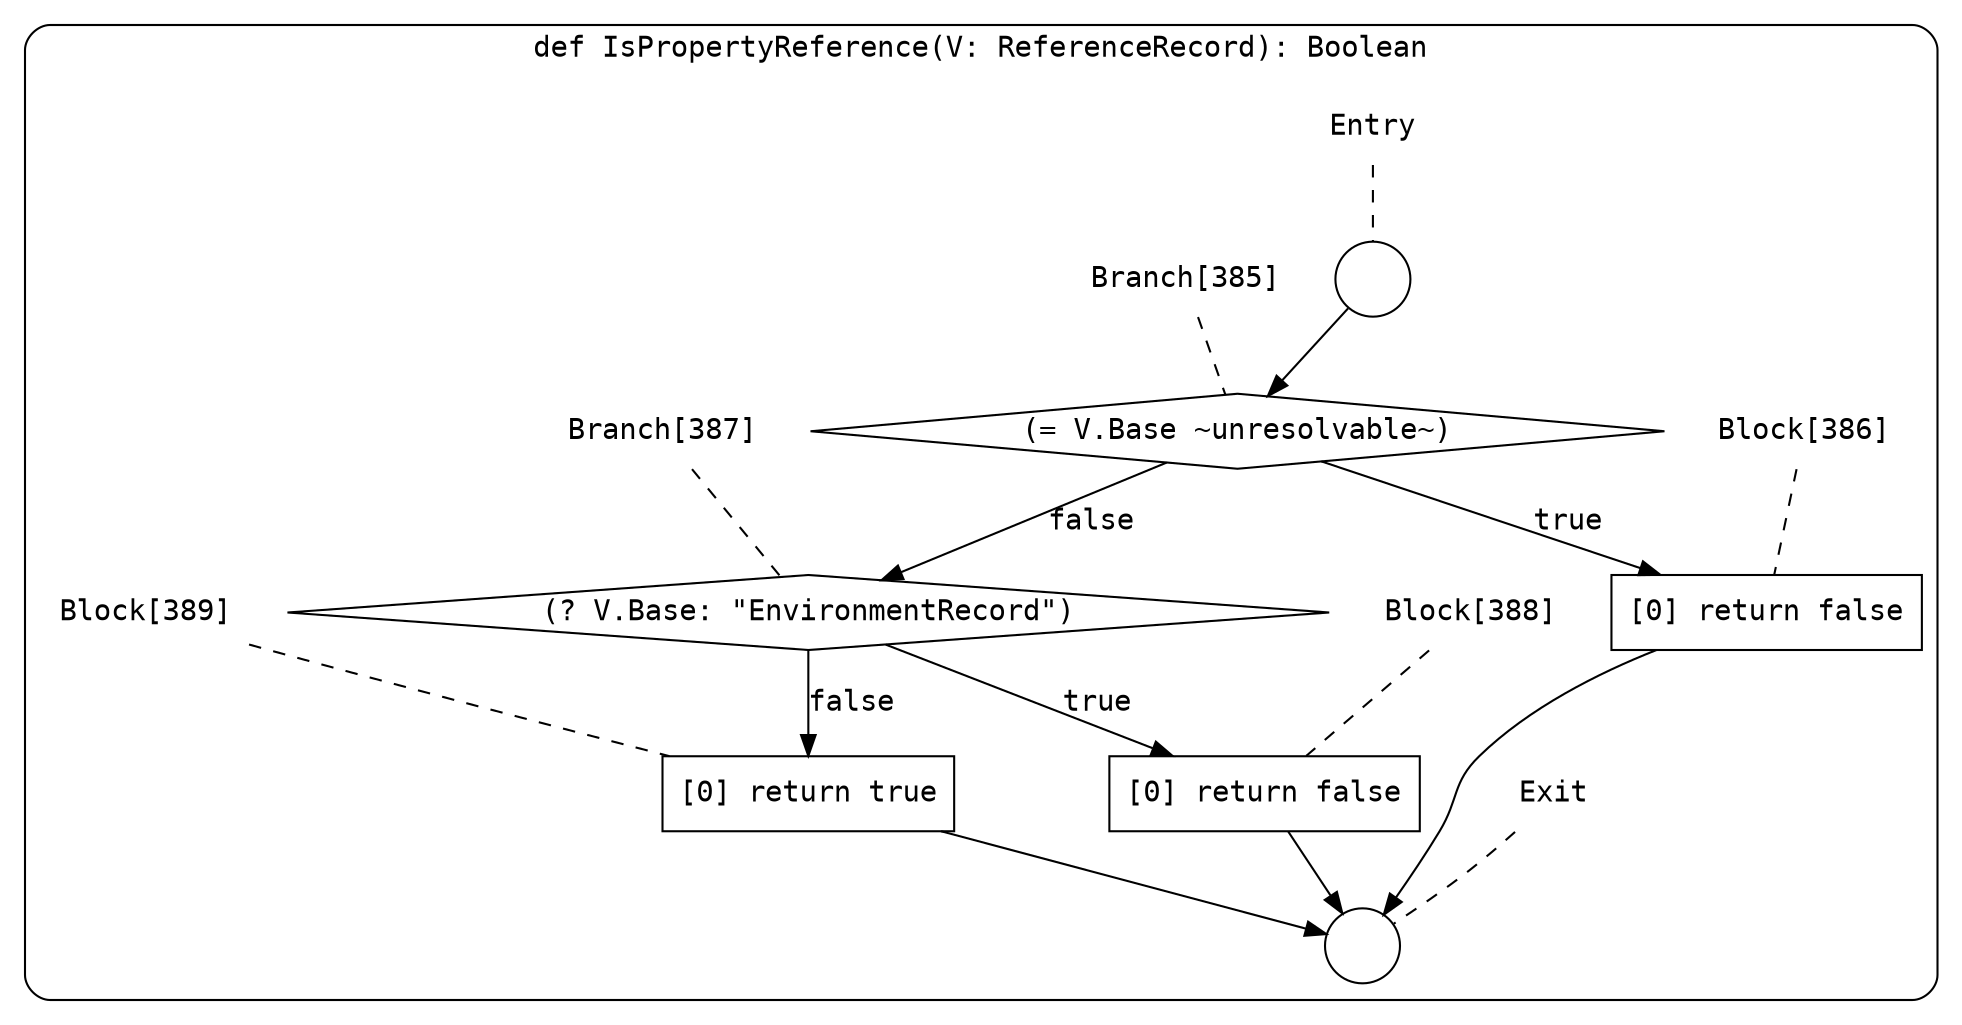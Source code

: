 digraph {
  graph [fontname = "Consolas"]
  node [fontname = "Consolas"]
  edge [fontname = "Consolas"]
  subgraph cluster58 {
    label = "def IsPropertyReference(V: ReferenceRecord): Boolean"
    style = rounded
    cluster58_entry_name [shape=none, label=<<font color="black">Entry</font>>]
    cluster58_entry_name -> cluster58_entry [arrowhead=none, color="black", style=dashed]
    cluster58_entry [shape=circle label=" " color="black" fillcolor="white" style=filled]
    cluster58_entry -> node385 [color="black"]
    cluster58_exit_name [shape=none, label=<<font color="black">Exit</font>>]
    cluster58_exit_name -> cluster58_exit [arrowhead=none, color="black", style=dashed]
    cluster58_exit [shape=circle label=" " color="black" fillcolor="white" style=filled]
    node385_name [shape=none, label=<<font color="black">Branch[385]</font>>]
    node385_name -> node385 [arrowhead=none, color="black", style=dashed]
    node385 [shape=diamond, label=<<font color="black">(= V.Base ~unresolvable~)</font>> color="black" fillcolor="white", style=filled]
    node385 -> node386 [label=<<font color="black">true</font>> color="black"]
    node385 -> node387 [label=<<font color="black">false</font>> color="black"]
    node386_name [shape=none, label=<<font color="black">Block[386]</font>>]
    node386_name -> node386 [arrowhead=none, color="black", style=dashed]
    node386 [shape=box, label=<<font color="black">[0] return false<BR ALIGN="LEFT"/></font>> color="black" fillcolor="white", style=filled]
    node386 -> cluster58_exit [color="black"]
    node387_name [shape=none, label=<<font color="black">Branch[387]</font>>]
    node387_name -> node387 [arrowhead=none, color="black", style=dashed]
    node387 [shape=diamond, label=<<font color="black">(? V.Base: &quot;EnvironmentRecord&quot;)</font>> color="black" fillcolor="white", style=filled]
    node387 -> node388 [label=<<font color="black">true</font>> color="black"]
    node387 -> node389 [label=<<font color="black">false</font>> color="black"]
    node388_name [shape=none, label=<<font color="black">Block[388]</font>>]
    node388_name -> node388 [arrowhead=none, color="black", style=dashed]
    node388 [shape=box, label=<<font color="black">[0] return false<BR ALIGN="LEFT"/></font>> color="black" fillcolor="white", style=filled]
    node388 -> cluster58_exit [color="black"]
    node389_name [shape=none, label=<<font color="black">Block[389]</font>>]
    node389_name -> node389 [arrowhead=none, color="black", style=dashed]
    node389 [shape=box, label=<<font color="black">[0] return true<BR ALIGN="LEFT"/></font>> color="black" fillcolor="white", style=filled]
    node389 -> cluster58_exit [color="black"]
  }
}